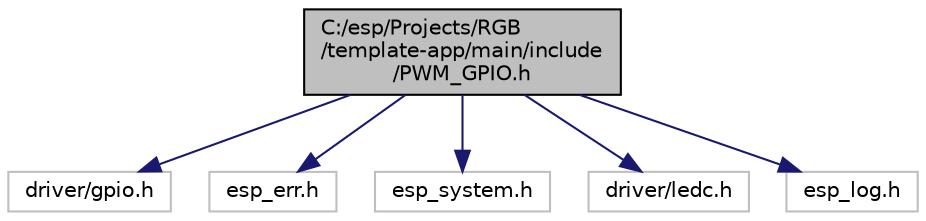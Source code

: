 digraph "C:/esp/Projects/RGB/template-app/main/include/PWM_GPIO.h"
{
 // LATEX_PDF_SIZE
  edge [fontname="Helvetica",fontsize="10",labelfontname="Helvetica",labelfontsize="10"];
  node [fontname="Helvetica",fontsize="10",shape=record];
  Node1 [label="C:/esp/Projects/RGB\l/template-app/main/include\l/PWM_GPIO.h",height=0.2,width=0.4,color="black", fillcolor="grey75", style="filled", fontcolor="black",tooltip="Header file for PWM GPIO dirver (.h)."];
  Node1 -> Node2 [color="midnightblue",fontsize="10",style="solid"];
  Node2 [label="driver/gpio.h",height=0.2,width=0.4,color="grey75", fillcolor="white", style="filled",tooltip=" "];
  Node1 -> Node3 [color="midnightblue",fontsize="10",style="solid"];
  Node3 [label="esp_err.h",height=0.2,width=0.4,color="grey75", fillcolor="white", style="filled",tooltip=" "];
  Node1 -> Node4 [color="midnightblue",fontsize="10",style="solid"];
  Node4 [label="esp_system.h",height=0.2,width=0.4,color="grey75", fillcolor="white", style="filled",tooltip=" "];
  Node1 -> Node5 [color="midnightblue",fontsize="10",style="solid"];
  Node5 [label="driver/ledc.h",height=0.2,width=0.4,color="grey75", fillcolor="white", style="filled",tooltip=" "];
  Node1 -> Node6 [color="midnightblue",fontsize="10",style="solid"];
  Node6 [label="esp_log.h",height=0.2,width=0.4,color="grey75", fillcolor="white", style="filled",tooltip=" "];
}
